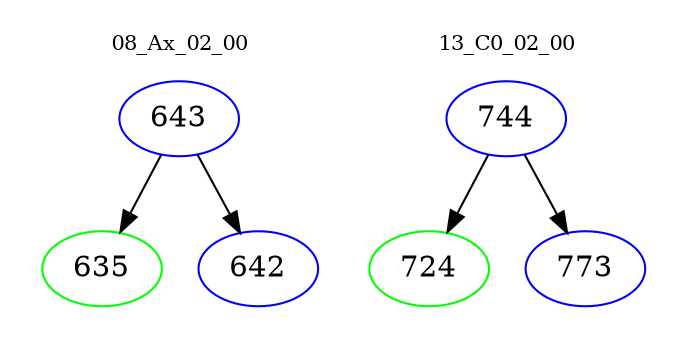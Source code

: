 digraph{
subgraph cluster_0 {
color = white
label = "08_Ax_02_00";
fontsize=10;
T0_643 [label="643", color="blue"]
T0_643 -> T0_635 [color="black"]
T0_635 [label="635", color="green"]
T0_643 -> T0_642 [color="black"]
T0_642 [label="642", color="blue"]
}
subgraph cluster_1 {
color = white
label = "13_C0_02_00";
fontsize=10;
T1_744 [label="744", color="blue"]
T1_744 -> T1_724 [color="black"]
T1_724 [label="724", color="green"]
T1_744 -> T1_773 [color="black"]
T1_773 [label="773", color="blue"]
}
}
